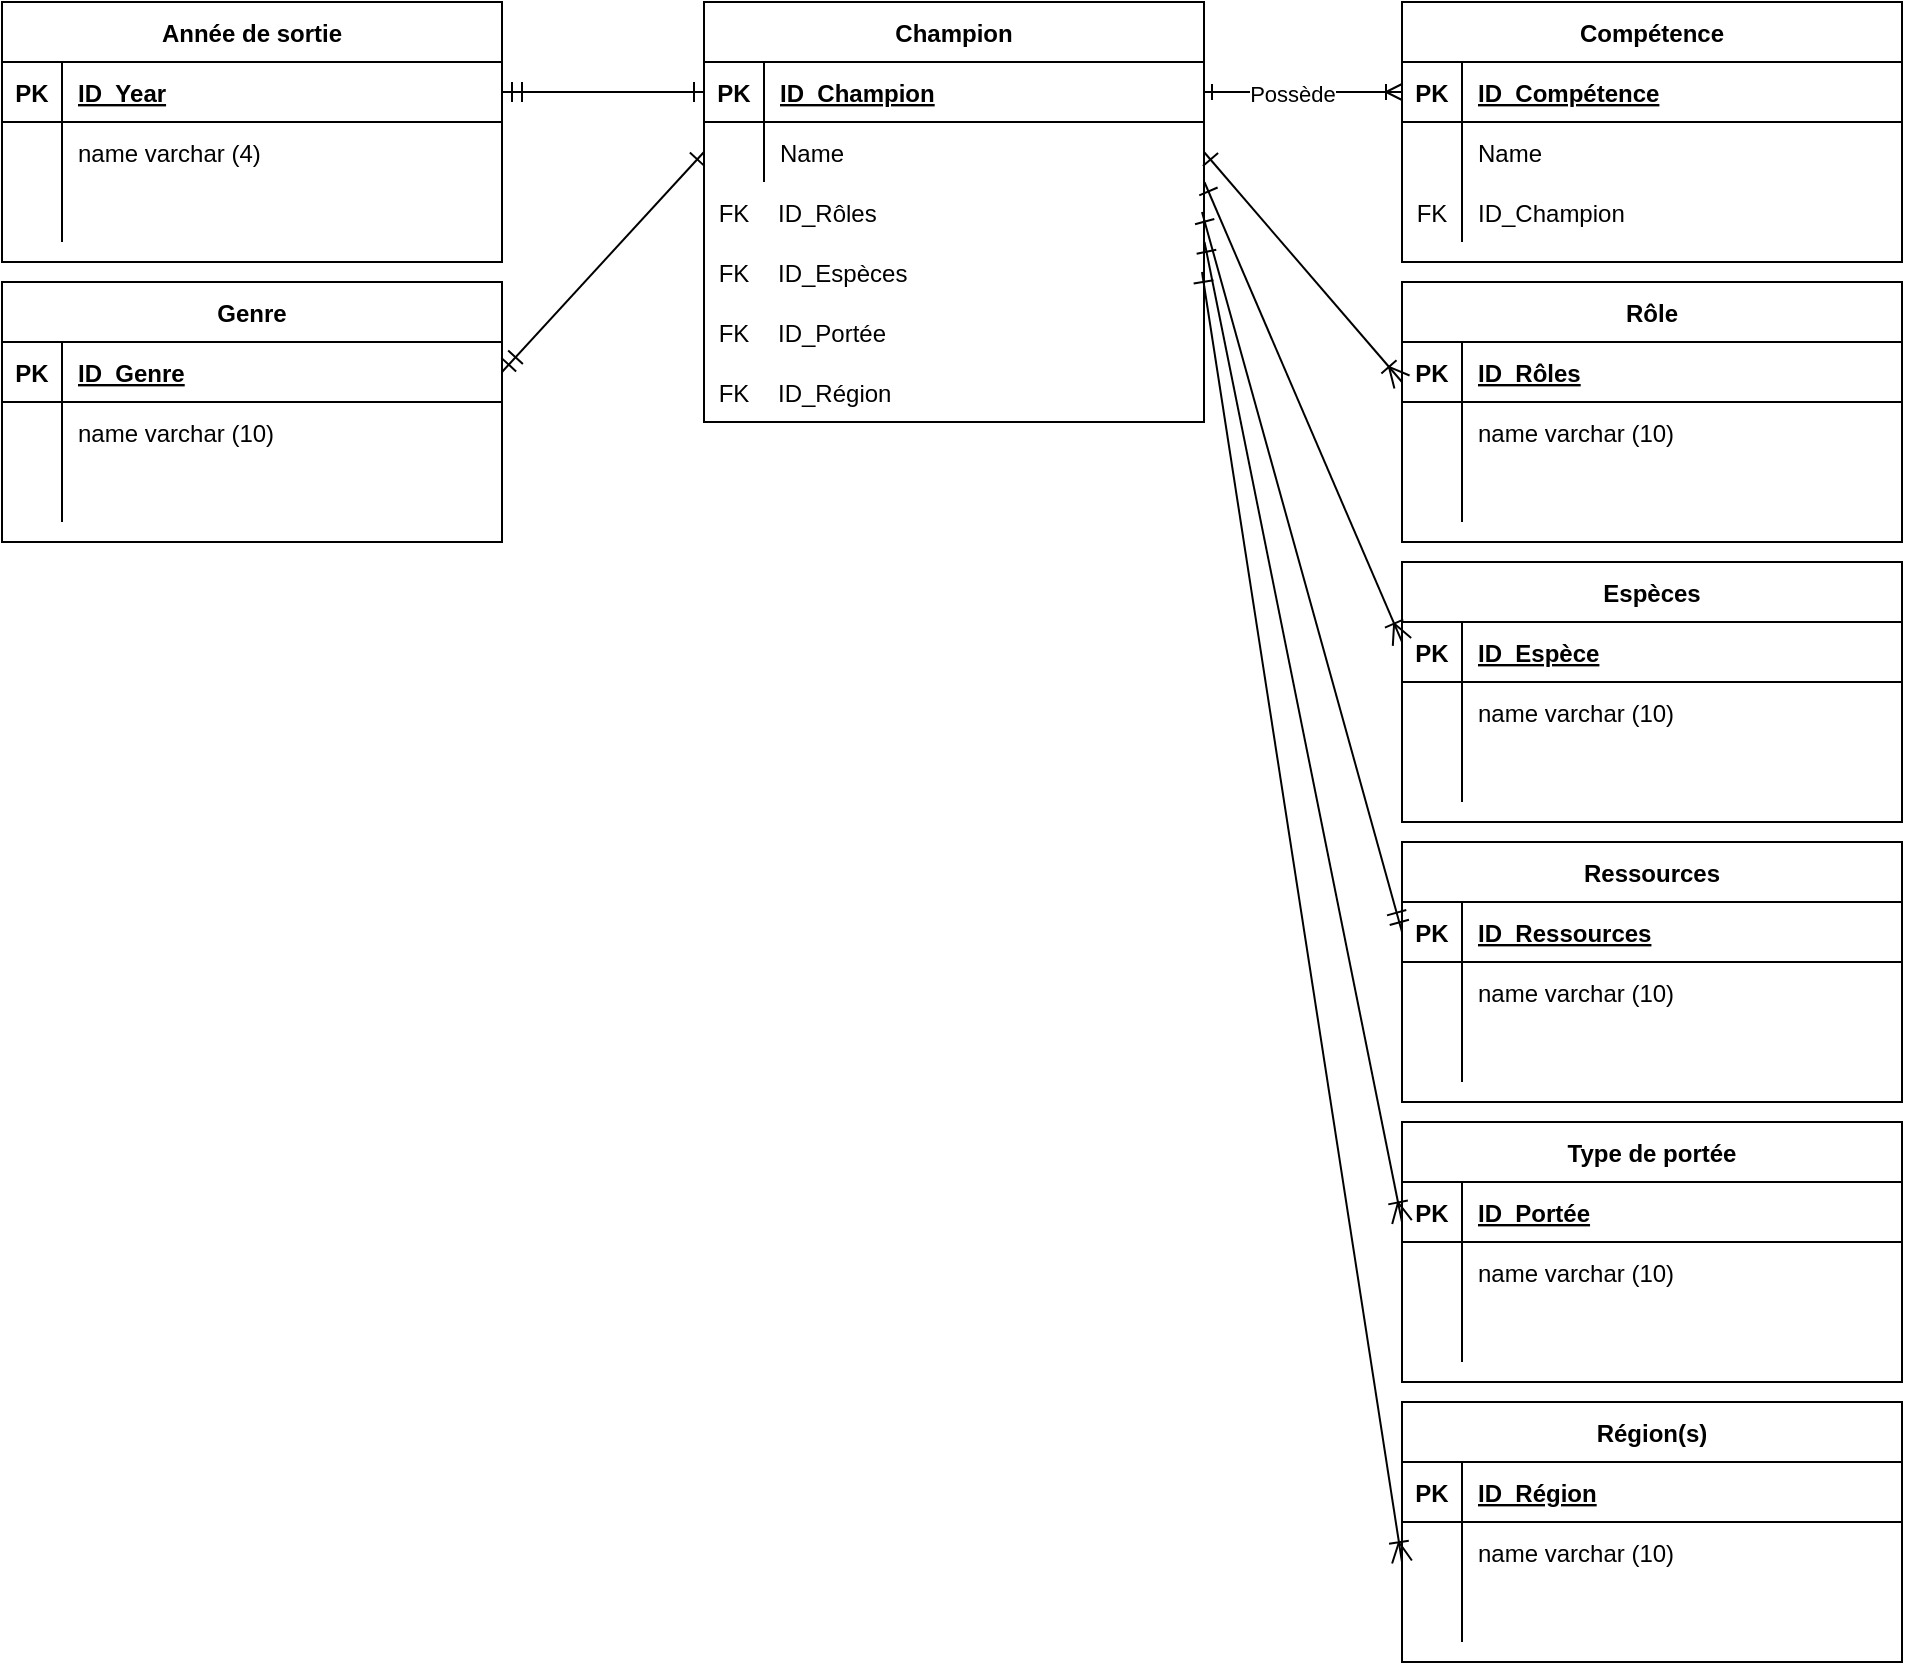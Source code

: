 <mxfile version="24.7.17">
  <diagram name="Page-1" id="CT2dktyydIP-uwtwcc-E">
    <mxGraphModel dx="571" dy="980" grid="1" gridSize="10" guides="1" tooltips="1" connect="1" arrows="1" fold="1" page="1" pageScale="1" pageWidth="1100" pageHeight="850" math="0" shadow="0">
      <root>
        <mxCell id="0" />
        <mxCell id="1" parent="0" />
        <mxCell id="nT6FazSELk355Vb0Ot4_-1" value="" style="edgeStyle=entityRelationEdgeStyle;endArrow=ERoneToMany;startArrow=ERone;endFill=0;startFill=0;entryX=0;entryY=0.5;entryDx=0;entryDy=0;" edge="1" parent="1" source="nT6FazSELk355Vb0Ot4_-24" target="nT6FazSELk355Vb0Ot4_-4">
          <mxGeometry width="100" height="100" relative="1" as="geometry">
            <mxPoint x="660" y="610" as="sourcePoint" />
            <mxPoint x="760" y="510" as="targetPoint" />
          </mxGeometry>
        </mxCell>
        <mxCell id="nT6FazSELk355Vb0Ot4_-2" value="Possède" style="edgeLabel;html=1;align=center;verticalAlign=middle;resizable=0;points=[];" vertex="1" connectable="0" parent="nT6FazSELk355Vb0Ot4_-1">
          <mxGeometry x="-0.125" y="-1" relative="1" as="geometry">
            <mxPoint as="offset" />
          </mxGeometry>
        </mxCell>
        <mxCell id="nT6FazSELk355Vb0Ot4_-3" value="Compétence" style="shape=table;startSize=30;container=1;collapsible=1;childLayout=tableLayout;fixedRows=1;rowLines=0;fontStyle=1;align=center;resizeLast=1;" vertex="1" parent="1">
          <mxGeometry x="750" y="10" width="250" height="130" as="geometry">
            <mxRectangle x="450" y="60" width="110" height="30" as="alternateBounds" />
          </mxGeometry>
        </mxCell>
        <mxCell id="nT6FazSELk355Vb0Ot4_-4" value="" style="shape=partialRectangle;collapsible=0;dropTarget=0;pointerEvents=0;fillColor=none;points=[[0,0.5],[1,0.5]];portConstraint=eastwest;top=0;left=0;right=0;bottom=1;" vertex="1" parent="nT6FazSELk355Vb0Ot4_-3">
          <mxGeometry y="30" width="250" height="30" as="geometry" />
        </mxCell>
        <mxCell id="nT6FazSELk355Vb0Ot4_-5" value="PK" style="shape=partialRectangle;overflow=hidden;connectable=0;fillColor=none;top=0;left=0;bottom=0;right=0;fontStyle=1;" vertex="1" parent="nT6FazSELk355Vb0Ot4_-4">
          <mxGeometry width="30" height="30" as="geometry">
            <mxRectangle width="30" height="30" as="alternateBounds" />
          </mxGeometry>
        </mxCell>
        <mxCell id="nT6FazSELk355Vb0Ot4_-6" value="ID_Compétence" style="shape=partialRectangle;overflow=hidden;connectable=0;fillColor=none;top=0;left=0;bottom=0;right=0;align=left;spacingLeft=6;fontStyle=5;" vertex="1" parent="nT6FazSELk355Vb0Ot4_-4">
          <mxGeometry x="30" width="220" height="30" as="geometry">
            <mxRectangle width="220" height="30" as="alternateBounds" />
          </mxGeometry>
        </mxCell>
        <mxCell id="nT6FazSELk355Vb0Ot4_-7" value="" style="shape=partialRectangle;collapsible=0;dropTarget=0;pointerEvents=0;fillColor=none;points=[[0,0.5],[1,0.5]];portConstraint=eastwest;top=0;left=0;right=0;bottom=0;" vertex="1" parent="nT6FazSELk355Vb0Ot4_-3">
          <mxGeometry y="60" width="250" height="30" as="geometry" />
        </mxCell>
        <mxCell id="nT6FazSELk355Vb0Ot4_-8" value="" style="shape=partialRectangle;overflow=hidden;connectable=0;fillColor=none;top=0;left=0;bottom=0;right=0;" vertex="1" parent="nT6FazSELk355Vb0Ot4_-7">
          <mxGeometry width="30" height="30" as="geometry">
            <mxRectangle width="30" height="30" as="alternateBounds" />
          </mxGeometry>
        </mxCell>
        <mxCell id="nT6FazSELk355Vb0Ot4_-9" value="Name" style="shape=partialRectangle;overflow=hidden;connectable=0;fillColor=none;top=0;left=0;bottom=0;right=0;align=left;spacingLeft=6;" vertex="1" parent="nT6FazSELk355Vb0Ot4_-7">
          <mxGeometry x="30" width="220" height="30" as="geometry">
            <mxRectangle width="220" height="30" as="alternateBounds" />
          </mxGeometry>
        </mxCell>
        <mxCell id="nT6FazSELk355Vb0Ot4_-10" value="" style="shape=partialRectangle;collapsible=0;dropTarget=0;pointerEvents=0;fillColor=none;points=[[0,0.5],[1,0.5]];portConstraint=eastwest;top=0;left=0;right=0;bottom=0;" vertex="1" parent="nT6FazSELk355Vb0Ot4_-3">
          <mxGeometry y="90" width="250" height="30" as="geometry" />
        </mxCell>
        <mxCell id="nT6FazSELk355Vb0Ot4_-11" value="FK" style="shape=partialRectangle;overflow=hidden;connectable=0;fillColor=none;top=0;left=0;bottom=0;right=0;" vertex="1" parent="nT6FazSELk355Vb0Ot4_-10">
          <mxGeometry width="30" height="30" as="geometry">
            <mxRectangle width="30" height="30" as="alternateBounds" />
          </mxGeometry>
        </mxCell>
        <mxCell id="nT6FazSELk355Vb0Ot4_-12" value="ID_Champion" style="shape=partialRectangle;overflow=hidden;connectable=0;fillColor=none;top=0;left=0;bottom=0;right=0;align=left;spacingLeft=6;" vertex="1" parent="nT6FazSELk355Vb0Ot4_-10">
          <mxGeometry x="30" width="220" height="30" as="geometry">
            <mxRectangle width="220" height="30" as="alternateBounds" />
          </mxGeometry>
        </mxCell>
        <mxCell id="nT6FazSELk355Vb0Ot4_-13" value="Genre" style="shape=table;startSize=30;container=1;collapsible=1;childLayout=tableLayout;fixedRows=1;rowLines=0;fontStyle=1;align=center;resizeLast=1;" vertex="1" parent="1">
          <mxGeometry x="50" y="150" width="250" height="130" as="geometry" />
        </mxCell>
        <mxCell id="nT6FazSELk355Vb0Ot4_-14" value="" style="shape=partialRectangle;collapsible=0;dropTarget=0;pointerEvents=0;fillColor=none;points=[[0,0.5],[1,0.5]];portConstraint=eastwest;top=0;left=0;right=0;bottom=1;" vertex="1" parent="nT6FazSELk355Vb0Ot4_-13">
          <mxGeometry y="30" width="250" height="30" as="geometry" />
        </mxCell>
        <mxCell id="nT6FazSELk355Vb0Ot4_-15" value="PK" style="shape=partialRectangle;overflow=hidden;connectable=0;fillColor=none;top=0;left=0;bottom=0;right=0;fontStyle=1;" vertex="1" parent="nT6FazSELk355Vb0Ot4_-14">
          <mxGeometry width="30" height="30" as="geometry">
            <mxRectangle width="30" height="30" as="alternateBounds" />
          </mxGeometry>
        </mxCell>
        <mxCell id="nT6FazSELk355Vb0Ot4_-16" value="ID_Genre" style="shape=partialRectangle;overflow=hidden;connectable=0;fillColor=none;top=0;left=0;bottom=0;right=0;align=left;spacingLeft=6;fontStyle=5;" vertex="1" parent="nT6FazSELk355Vb0Ot4_-14">
          <mxGeometry x="30" width="220" height="30" as="geometry">
            <mxRectangle width="220" height="30" as="alternateBounds" />
          </mxGeometry>
        </mxCell>
        <mxCell id="nT6FazSELk355Vb0Ot4_-17" value="" style="shape=partialRectangle;collapsible=0;dropTarget=0;pointerEvents=0;fillColor=none;points=[[0,0.5],[1,0.5]];portConstraint=eastwest;top=0;left=0;right=0;bottom=0;" vertex="1" parent="nT6FazSELk355Vb0Ot4_-13">
          <mxGeometry y="60" width="250" height="30" as="geometry" />
        </mxCell>
        <mxCell id="nT6FazSELk355Vb0Ot4_-18" value="" style="shape=partialRectangle;overflow=hidden;connectable=0;fillColor=none;top=0;left=0;bottom=0;right=0;" vertex="1" parent="nT6FazSELk355Vb0Ot4_-17">
          <mxGeometry width="30" height="30" as="geometry">
            <mxRectangle width="30" height="30" as="alternateBounds" />
          </mxGeometry>
        </mxCell>
        <mxCell id="nT6FazSELk355Vb0Ot4_-19" value="name varchar (10)" style="shape=partialRectangle;overflow=hidden;connectable=0;fillColor=none;top=0;left=0;bottom=0;right=0;align=left;spacingLeft=6;" vertex="1" parent="nT6FazSELk355Vb0Ot4_-17">
          <mxGeometry x="30" width="220" height="30" as="geometry">
            <mxRectangle width="220" height="30" as="alternateBounds" />
          </mxGeometry>
        </mxCell>
        <mxCell id="nT6FazSELk355Vb0Ot4_-20" value="" style="shape=partialRectangle;collapsible=0;dropTarget=0;pointerEvents=0;fillColor=none;points=[[0,0.5],[1,0.5]];portConstraint=eastwest;top=0;left=0;right=0;bottom=0;" vertex="1" parent="nT6FazSELk355Vb0Ot4_-13">
          <mxGeometry y="90" width="250" height="30" as="geometry" />
        </mxCell>
        <mxCell id="nT6FazSELk355Vb0Ot4_-21" value="" style="shape=partialRectangle;overflow=hidden;connectable=0;fillColor=none;top=0;left=0;bottom=0;right=0;" vertex="1" parent="nT6FazSELk355Vb0Ot4_-20">
          <mxGeometry width="30" height="30" as="geometry">
            <mxRectangle width="30" height="30" as="alternateBounds" />
          </mxGeometry>
        </mxCell>
        <mxCell id="nT6FazSELk355Vb0Ot4_-22" value="" style="shape=partialRectangle;overflow=hidden;connectable=0;fillColor=none;top=0;left=0;bottom=0;right=0;align=left;spacingLeft=6;" vertex="1" parent="nT6FazSELk355Vb0Ot4_-20">
          <mxGeometry x="30" width="220" height="30" as="geometry">
            <mxRectangle width="220" height="30" as="alternateBounds" />
          </mxGeometry>
        </mxCell>
        <mxCell id="nT6FazSELk355Vb0Ot4_-23" value="Champion" style="shape=table;startSize=30;container=1;collapsible=1;childLayout=tableLayout;fixedRows=1;rowLines=0;fontStyle=1;align=center;resizeLast=1;" vertex="1" parent="1">
          <mxGeometry x="401" y="10" width="250" height="210" as="geometry" />
        </mxCell>
        <mxCell id="nT6FazSELk355Vb0Ot4_-24" value="" style="shape=partialRectangle;collapsible=0;dropTarget=0;pointerEvents=0;fillColor=none;points=[[0,0.5],[1,0.5]];portConstraint=eastwest;top=0;left=0;right=0;bottom=1;" vertex="1" parent="nT6FazSELk355Vb0Ot4_-23">
          <mxGeometry y="30" width="250" height="30" as="geometry" />
        </mxCell>
        <mxCell id="nT6FazSELk355Vb0Ot4_-25" value="PK" style="shape=partialRectangle;overflow=hidden;connectable=0;fillColor=none;top=0;left=0;bottom=0;right=0;fontStyle=1;" vertex="1" parent="nT6FazSELk355Vb0Ot4_-24">
          <mxGeometry width="30" height="30" as="geometry">
            <mxRectangle width="30" height="30" as="alternateBounds" />
          </mxGeometry>
        </mxCell>
        <mxCell id="nT6FazSELk355Vb0Ot4_-26" value="ID_Champion" style="shape=partialRectangle;overflow=hidden;connectable=0;fillColor=none;top=0;left=0;bottom=0;right=0;align=left;spacingLeft=6;fontStyle=5;" vertex="1" parent="nT6FazSELk355Vb0Ot4_-24">
          <mxGeometry x="30" width="220" height="30" as="geometry">
            <mxRectangle width="220" height="30" as="alternateBounds" />
          </mxGeometry>
        </mxCell>
        <mxCell id="nT6FazSELk355Vb0Ot4_-27" value="" style="shape=partialRectangle;collapsible=0;dropTarget=0;pointerEvents=0;fillColor=none;points=[[0,0.5],[1,0.5]];portConstraint=eastwest;top=0;left=0;right=0;bottom=0;" vertex="1" parent="nT6FazSELk355Vb0Ot4_-23">
          <mxGeometry y="60" width="250" height="30" as="geometry" />
        </mxCell>
        <mxCell id="nT6FazSELk355Vb0Ot4_-28" value="" style="shape=partialRectangle;overflow=hidden;connectable=0;fillColor=none;top=0;left=0;bottom=0;right=0;" vertex="1" parent="nT6FazSELk355Vb0Ot4_-27">
          <mxGeometry width="30" height="30" as="geometry">
            <mxRectangle width="30" height="30" as="alternateBounds" />
          </mxGeometry>
        </mxCell>
        <mxCell id="nT6FazSELk355Vb0Ot4_-29" value="Name" style="shape=partialRectangle;overflow=hidden;connectable=0;fillColor=none;top=0;left=0;bottom=0;right=0;align=left;spacingLeft=6;" vertex="1" parent="nT6FazSELk355Vb0Ot4_-27">
          <mxGeometry x="30" width="220" height="30" as="geometry">
            <mxRectangle width="220" height="30" as="alternateBounds" />
          </mxGeometry>
        </mxCell>
        <mxCell id="nT6FazSELk355Vb0Ot4_-35" value="Rôle" style="shape=table;startSize=30;container=1;collapsible=1;childLayout=tableLayout;fixedRows=1;rowLines=0;fontStyle=1;align=center;resizeLast=1;" vertex="1" parent="1">
          <mxGeometry x="750" y="150" width="250" height="130" as="geometry" />
        </mxCell>
        <mxCell id="nT6FazSELk355Vb0Ot4_-36" value="" style="shape=partialRectangle;collapsible=0;dropTarget=0;pointerEvents=0;fillColor=none;points=[[0,0.5],[1,0.5]];portConstraint=eastwest;top=0;left=0;right=0;bottom=1;" vertex="1" parent="nT6FazSELk355Vb0Ot4_-35">
          <mxGeometry y="30" width="250" height="30" as="geometry" />
        </mxCell>
        <mxCell id="nT6FazSELk355Vb0Ot4_-37" value="PK" style="shape=partialRectangle;overflow=hidden;connectable=0;fillColor=none;top=0;left=0;bottom=0;right=0;fontStyle=1;" vertex="1" parent="nT6FazSELk355Vb0Ot4_-36">
          <mxGeometry width="30" height="30" as="geometry">
            <mxRectangle width="30" height="30" as="alternateBounds" />
          </mxGeometry>
        </mxCell>
        <mxCell id="nT6FazSELk355Vb0Ot4_-38" value="ID_Rôles" style="shape=partialRectangle;overflow=hidden;connectable=0;fillColor=none;top=0;left=0;bottom=0;right=0;align=left;spacingLeft=6;fontStyle=5;" vertex="1" parent="nT6FazSELk355Vb0Ot4_-36">
          <mxGeometry x="30" width="220" height="30" as="geometry">
            <mxRectangle width="220" height="30" as="alternateBounds" />
          </mxGeometry>
        </mxCell>
        <mxCell id="nT6FazSELk355Vb0Ot4_-39" value="" style="shape=partialRectangle;collapsible=0;dropTarget=0;pointerEvents=0;fillColor=none;points=[[0,0.5],[1,0.5]];portConstraint=eastwest;top=0;left=0;right=0;bottom=0;" vertex="1" parent="nT6FazSELk355Vb0Ot4_-35">
          <mxGeometry y="60" width="250" height="30" as="geometry" />
        </mxCell>
        <mxCell id="nT6FazSELk355Vb0Ot4_-40" value="" style="shape=partialRectangle;overflow=hidden;connectable=0;fillColor=none;top=0;left=0;bottom=0;right=0;" vertex="1" parent="nT6FazSELk355Vb0Ot4_-39">
          <mxGeometry width="30" height="30" as="geometry">
            <mxRectangle width="30" height="30" as="alternateBounds" />
          </mxGeometry>
        </mxCell>
        <mxCell id="nT6FazSELk355Vb0Ot4_-41" value="name varchar (10)" style="shape=partialRectangle;overflow=hidden;connectable=0;fillColor=none;top=0;left=0;bottom=0;right=0;align=left;spacingLeft=6;" vertex="1" parent="nT6FazSELk355Vb0Ot4_-39">
          <mxGeometry x="30" width="220" height="30" as="geometry">
            <mxRectangle width="220" height="30" as="alternateBounds" />
          </mxGeometry>
        </mxCell>
        <mxCell id="nT6FazSELk355Vb0Ot4_-42" value="" style="shape=partialRectangle;collapsible=0;dropTarget=0;pointerEvents=0;fillColor=none;points=[[0,0.5],[1,0.5]];portConstraint=eastwest;top=0;left=0;right=0;bottom=0;" vertex="1" parent="nT6FazSELk355Vb0Ot4_-35">
          <mxGeometry y="90" width="250" height="30" as="geometry" />
        </mxCell>
        <mxCell id="nT6FazSELk355Vb0Ot4_-43" value="" style="shape=partialRectangle;overflow=hidden;connectable=0;fillColor=none;top=0;left=0;bottom=0;right=0;" vertex="1" parent="nT6FazSELk355Vb0Ot4_-42">
          <mxGeometry width="30" height="30" as="geometry">
            <mxRectangle width="30" height="30" as="alternateBounds" />
          </mxGeometry>
        </mxCell>
        <mxCell id="nT6FazSELk355Vb0Ot4_-44" value="" style="shape=partialRectangle;overflow=hidden;connectable=0;fillColor=none;top=0;left=0;bottom=0;right=0;align=left;spacingLeft=6;" vertex="1" parent="nT6FazSELk355Vb0Ot4_-42">
          <mxGeometry x="30" width="220" height="30" as="geometry">
            <mxRectangle width="220" height="30" as="alternateBounds" />
          </mxGeometry>
        </mxCell>
        <mxCell id="nT6FazSELk355Vb0Ot4_-45" value="Espèces" style="shape=table;startSize=30;container=1;collapsible=1;childLayout=tableLayout;fixedRows=1;rowLines=0;fontStyle=1;align=center;resizeLast=1;" vertex="1" parent="1">
          <mxGeometry x="750" y="290" width="250" height="130" as="geometry" />
        </mxCell>
        <mxCell id="nT6FazSELk355Vb0Ot4_-46" value="" style="shape=partialRectangle;collapsible=0;dropTarget=0;pointerEvents=0;fillColor=none;points=[[0,0.5],[1,0.5]];portConstraint=eastwest;top=0;left=0;right=0;bottom=1;" vertex="1" parent="nT6FazSELk355Vb0Ot4_-45">
          <mxGeometry y="30" width="250" height="30" as="geometry" />
        </mxCell>
        <mxCell id="nT6FazSELk355Vb0Ot4_-47" value="PK" style="shape=partialRectangle;overflow=hidden;connectable=0;fillColor=none;top=0;left=0;bottom=0;right=0;fontStyle=1;" vertex="1" parent="nT6FazSELk355Vb0Ot4_-46">
          <mxGeometry width="30" height="30" as="geometry">
            <mxRectangle width="30" height="30" as="alternateBounds" />
          </mxGeometry>
        </mxCell>
        <mxCell id="nT6FazSELk355Vb0Ot4_-48" value="ID_Espèce" style="shape=partialRectangle;overflow=hidden;connectable=0;fillColor=none;top=0;left=0;bottom=0;right=0;align=left;spacingLeft=6;fontStyle=5;" vertex="1" parent="nT6FazSELk355Vb0Ot4_-46">
          <mxGeometry x="30" width="220" height="30" as="geometry">
            <mxRectangle width="220" height="30" as="alternateBounds" />
          </mxGeometry>
        </mxCell>
        <mxCell id="nT6FazSELk355Vb0Ot4_-49" value="" style="shape=partialRectangle;collapsible=0;dropTarget=0;pointerEvents=0;fillColor=none;points=[[0,0.5],[1,0.5]];portConstraint=eastwest;top=0;left=0;right=0;bottom=0;" vertex="1" parent="nT6FazSELk355Vb0Ot4_-45">
          <mxGeometry y="60" width="250" height="30" as="geometry" />
        </mxCell>
        <mxCell id="nT6FazSELk355Vb0Ot4_-50" value="" style="shape=partialRectangle;overflow=hidden;connectable=0;fillColor=none;top=0;left=0;bottom=0;right=0;" vertex="1" parent="nT6FazSELk355Vb0Ot4_-49">
          <mxGeometry width="30" height="30" as="geometry">
            <mxRectangle width="30" height="30" as="alternateBounds" />
          </mxGeometry>
        </mxCell>
        <mxCell id="nT6FazSELk355Vb0Ot4_-51" value="name varchar (10)" style="shape=partialRectangle;overflow=hidden;connectable=0;fillColor=none;top=0;left=0;bottom=0;right=0;align=left;spacingLeft=6;" vertex="1" parent="nT6FazSELk355Vb0Ot4_-49">
          <mxGeometry x="30" width="220" height="30" as="geometry">
            <mxRectangle width="220" height="30" as="alternateBounds" />
          </mxGeometry>
        </mxCell>
        <mxCell id="nT6FazSELk355Vb0Ot4_-52" value="" style="shape=partialRectangle;collapsible=0;dropTarget=0;pointerEvents=0;fillColor=none;points=[[0,0.5],[1,0.5]];portConstraint=eastwest;top=0;left=0;right=0;bottom=0;" vertex="1" parent="nT6FazSELk355Vb0Ot4_-45">
          <mxGeometry y="90" width="250" height="30" as="geometry" />
        </mxCell>
        <mxCell id="nT6FazSELk355Vb0Ot4_-53" value="" style="shape=partialRectangle;overflow=hidden;connectable=0;fillColor=none;top=0;left=0;bottom=0;right=0;" vertex="1" parent="nT6FazSELk355Vb0Ot4_-52">
          <mxGeometry width="30" height="30" as="geometry">
            <mxRectangle width="30" height="30" as="alternateBounds" />
          </mxGeometry>
        </mxCell>
        <mxCell id="nT6FazSELk355Vb0Ot4_-54" value="" style="shape=partialRectangle;overflow=hidden;connectable=0;fillColor=none;top=0;left=0;bottom=0;right=0;align=left;spacingLeft=6;" vertex="1" parent="nT6FazSELk355Vb0Ot4_-52">
          <mxGeometry x="30" width="220" height="30" as="geometry">
            <mxRectangle width="220" height="30" as="alternateBounds" />
          </mxGeometry>
        </mxCell>
        <mxCell id="nT6FazSELk355Vb0Ot4_-55" value="Ressources" style="shape=table;startSize=30;container=1;collapsible=1;childLayout=tableLayout;fixedRows=1;rowLines=0;fontStyle=1;align=center;resizeLast=1;" vertex="1" parent="1">
          <mxGeometry x="750" y="430" width="250" height="130" as="geometry" />
        </mxCell>
        <mxCell id="nT6FazSELk355Vb0Ot4_-56" value="" style="shape=partialRectangle;collapsible=0;dropTarget=0;pointerEvents=0;fillColor=none;points=[[0,0.5],[1,0.5]];portConstraint=eastwest;top=0;left=0;right=0;bottom=1;" vertex="1" parent="nT6FazSELk355Vb0Ot4_-55">
          <mxGeometry y="30" width="250" height="30" as="geometry" />
        </mxCell>
        <mxCell id="nT6FazSELk355Vb0Ot4_-57" value="PK" style="shape=partialRectangle;overflow=hidden;connectable=0;fillColor=none;top=0;left=0;bottom=0;right=0;fontStyle=1;" vertex="1" parent="nT6FazSELk355Vb0Ot4_-56">
          <mxGeometry width="30" height="30" as="geometry">
            <mxRectangle width="30" height="30" as="alternateBounds" />
          </mxGeometry>
        </mxCell>
        <mxCell id="nT6FazSELk355Vb0Ot4_-58" value="ID_Ressources" style="shape=partialRectangle;overflow=hidden;connectable=0;fillColor=none;top=0;left=0;bottom=0;right=0;align=left;spacingLeft=6;fontStyle=5;" vertex="1" parent="nT6FazSELk355Vb0Ot4_-56">
          <mxGeometry x="30" width="220" height="30" as="geometry">
            <mxRectangle width="220" height="30" as="alternateBounds" />
          </mxGeometry>
        </mxCell>
        <mxCell id="nT6FazSELk355Vb0Ot4_-59" value="" style="shape=partialRectangle;collapsible=0;dropTarget=0;pointerEvents=0;fillColor=none;points=[[0,0.5],[1,0.5]];portConstraint=eastwest;top=0;left=0;right=0;bottom=0;" vertex="1" parent="nT6FazSELk355Vb0Ot4_-55">
          <mxGeometry y="60" width="250" height="30" as="geometry" />
        </mxCell>
        <mxCell id="nT6FazSELk355Vb0Ot4_-60" value="" style="shape=partialRectangle;overflow=hidden;connectable=0;fillColor=none;top=0;left=0;bottom=0;right=0;" vertex="1" parent="nT6FazSELk355Vb0Ot4_-59">
          <mxGeometry width="30" height="30" as="geometry">
            <mxRectangle width="30" height="30" as="alternateBounds" />
          </mxGeometry>
        </mxCell>
        <mxCell id="nT6FazSELk355Vb0Ot4_-61" value="name varchar (10)" style="shape=partialRectangle;overflow=hidden;connectable=0;fillColor=none;top=0;left=0;bottom=0;right=0;align=left;spacingLeft=6;" vertex="1" parent="nT6FazSELk355Vb0Ot4_-59">
          <mxGeometry x="30" width="220" height="30" as="geometry">
            <mxRectangle width="220" height="30" as="alternateBounds" />
          </mxGeometry>
        </mxCell>
        <mxCell id="nT6FazSELk355Vb0Ot4_-62" value="" style="shape=partialRectangle;collapsible=0;dropTarget=0;pointerEvents=0;fillColor=none;points=[[0,0.5],[1,0.5]];portConstraint=eastwest;top=0;left=0;right=0;bottom=0;" vertex="1" parent="nT6FazSELk355Vb0Ot4_-55">
          <mxGeometry y="90" width="250" height="30" as="geometry" />
        </mxCell>
        <mxCell id="nT6FazSELk355Vb0Ot4_-63" value="" style="shape=partialRectangle;overflow=hidden;connectable=0;fillColor=none;top=0;left=0;bottom=0;right=0;" vertex="1" parent="nT6FazSELk355Vb0Ot4_-62">
          <mxGeometry width="30" height="30" as="geometry">
            <mxRectangle width="30" height="30" as="alternateBounds" />
          </mxGeometry>
        </mxCell>
        <mxCell id="nT6FazSELk355Vb0Ot4_-64" value="" style="shape=partialRectangle;overflow=hidden;connectable=0;fillColor=none;top=0;left=0;bottom=0;right=0;align=left;spacingLeft=6;" vertex="1" parent="nT6FazSELk355Vb0Ot4_-62">
          <mxGeometry x="30" width="220" height="30" as="geometry">
            <mxRectangle width="220" height="30" as="alternateBounds" />
          </mxGeometry>
        </mxCell>
        <mxCell id="nT6FazSELk355Vb0Ot4_-65" value="Type de portée" style="shape=table;startSize=30;container=1;collapsible=1;childLayout=tableLayout;fixedRows=1;rowLines=0;fontStyle=1;align=center;resizeLast=1;" vertex="1" parent="1">
          <mxGeometry x="750" y="570" width="250" height="130" as="geometry" />
        </mxCell>
        <mxCell id="nT6FazSELk355Vb0Ot4_-66" value="" style="shape=partialRectangle;collapsible=0;dropTarget=0;pointerEvents=0;fillColor=none;points=[[0,0.5],[1,0.5]];portConstraint=eastwest;top=0;left=0;right=0;bottom=1;" vertex="1" parent="nT6FazSELk355Vb0Ot4_-65">
          <mxGeometry y="30" width="250" height="30" as="geometry" />
        </mxCell>
        <mxCell id="nT6FazSELk355Vb0Ot4_-67" value="PK" style="shape=partialRectangle;overflow=hidden;connectable=0;fillColor=none;top=0;left=0;bottom=0;right=0;fontStyle=1;" vertex="1" parent="nT6FazSELk355Vb0Ot4_-66">
          <mxGeometry width="30" height="30" as="geometry">
            <mxRectangle width="30" height="30" as="alternateBounds" />
          </mxGeometry>
        </mxCell>
        <mxCell id="nT6FazSELk355Vb0Ot4_-68" value="ID_Portée" style="shape=partialRectangle;overflow=hidden;connectable=0;fillColor=none;top=0;left=0;bottom=0;right=0;align=left;spacingLeft=6;fontStyle=5;" vertex="1" parent="nT6FazSELk355Vb0Ot4_-66">
          <mxGeometry x="30" width="220" height="30" as="geometry">
            <mxRectangle width="220" height="30" as="alternateBounds" />
          </mxGeometry>
        </mxCell>
        <mxCell id="nT6FazSELk355Vb0Ot4_-69" value="" style="shape=partialRectangle;collapsible=0;dropTarget=0;pointerEvents=0;fillColor=none;points=[[0,0.5],[1,0.5]];portConstraint=eastwest;top=0;left=0;right=0;bottom=0;" vertex="1" parent="nT6FazSELk355Vb0Ot4_-65">
          <mxGeometry y="60" width="250" height="30" as="geometry" />
        </mxCell>
        <mxCell id="nT6FazSELk355Vb0Ot4_-70" value="" style="shape=partialRectangle;overflow=hidden;connectable=0;fillColor=none;top=0;left=0;bottom=0;right=0;" vertex="1" parent="nT6FazSELk355Vb0Ot4_-69">
          <mxGeometry width="30" height="30" as="geometry">
            <mxRectangle width="30" height="30" as="alternateBounds" />
          </mxGeometry>
        </mxCell>
        <mxCell id="nT6FazSELk355Vb0Ot4_-71" value="name varchar (10)" style="shape=partialRectangle;overflow=hidden;connectable=0;fillColor=none;top=0;left=0;bottom=0;right=0;align=left;spacingLeft=6;" vertex="1" parent="nT6FazSELk355Vb0Ot4_-69">
          <mxGeometry x="30" width="220" height="30" as="geometry">
            <mxRectangle width="220" height="30" as="alternateBounds" />
          </mxGeometry>
        </mxCell>
        <mxCell id="nT6FazSELk355Vb0Ot4_-72" value="" style="shape=partialRectangle;collapsible=0;dropTarget=0;pointerEvents=0;fillColor=none;points=[[0,0.5],[1,0.5]];portConstraint=eastwest;top=0;left=0;right=0;bottom=0;" vertex="1" parent="nT6FazSELk355Vb0Ot4_-65">
          <mxGeometry y="90" width="250" height="30" as="geometry" />
        </mxCell>
        <mxCell id="nT6FazSELk355Vb0Ot4_-73" value="" style="shape=partialRectangle;overflow=hidden;connectable=0;fillColor=none;top=0;left=0;bottom=0;right=0;" vertex="1" parent="nT6FazSELk355Vb0Ot4_-72">
          <mxGeometry width="30" height="30" as="geometry">
            <mxRectangle width="30" height="30" as="alternateBounds" />
          </mxGeometry>
        </mxCell>
        <mxCell id="nT6FazSELk355Vb0Ot4_-74" value="" style="shape=partialRectangle;overflow=hidden;connectable=0;fillColor=none;top=0;left=0;bottom=0;right=0;align=left;spacingLeft=6;" vertex="1" parent="nT6FazSELk355Vb0Ot4_-72">
          <mxGeometry x="30" width="220" height="30" as="geometry">
            <mxRectangle width="220" height="30" as="alternateBounds" />
          </mxGeometry>
        </mxCell>
        <mxCell id="nT6FazSELk355Vb0Ot4_-75" value="Région(s)" style="shape=table;startSize=30;container=1;collapsible=1;childLayout=tableLayout;fixedRows=1;rowLines=0;fontStyle=1;align=center;resizeLast=1;" vertex="1" parent="1">
          <mxGeometry x="750" y="710" width="250" height="130" as="geometry" />
        </mxCell>
        <mxCell id="nT6FazSELk355Vb0Ot4_-76" value="" style="shape=partialRectangle;collapsible=0;dropTarget=0;pointerEvents=0;fillColor=none;points=[[0,0.5],[1,0.5]];portConstraint=eastwest;top=0;left=0;right=0;bottom=1;" vertex="1" parent="nT6FazSELk355Vb0Ot4_-75">
          <mxGeometry y="30" width="250" height="30" as="geometry" />
        </mxCell>
        <mxCell id="nT6FazSELk355Vb0Ot4_-77" value="PK" style="shape=partialRectangle;overflow=hidden;connectable=0;fillColor=none;top=0;left=0;bottom=0;right=0;fontStyle=1;" vertex="1" parent="nT6FazSELk355Vb0Ot4_-76">
          <mxGeometry width="30" height="30" as="geometry">
            <mxRectangle width="30" height="30" as="alternateBounds" />
          </mxGeometry>
        </mxCell>
        <mxCell id="nT6FazSELk355Vb0Ot4_-78" value="ID_Région" style="shape=partialRectangle;overflow=hidden;connectable=0;fillColor=none;top=0;left=0;bottom=0;right=0;align=left;spacingLeft=6;fontStyle=5;" vertex="1" parent="nT6FazSELk355Vb0Ot4_-76">
          <mxGeometry x="30" width="220" height="30" as="geometry">
            <mxRectangle width="220" height="30" as="alternateBounds" />
          </mxGeometry>
        </mxCell>
        <mxCell id="nT6FazSELk355Vb0Ot4_-79" value="" style="shape=partialRectangle;collapsible=0;dropTarget=0;pointerEvents=0;fillColor=none;points=[[0,0.5],[1,0.5]];portConstraint=eastwest;top=0;left=0;right=0;bottom=0;" vertex="1" parent="nT6FazSELk355Vb0Ot4_-75">
          <mxGeometry y="60" width="250" height="30" as="geometry" />
        </mxCell>
        <mxCell id="nT6FazSELk355Vb0Ot4_-80" value="" style="shape=partialRectangle;overflow=hidden;connectable=0;fillColor=none;top=0;left=0;bottom=0;right=0;" vertex="1" parent="nT6FazSELk355Vb0Ot4_-79">
          <mxGeometry width="30" height="30" as="geometry">
            <mxRectangle width="30" height="30" as="alternateBounds" />
          </mxGeometry>
        </mxCell>
        <mxCell id="nT6FazSELk355Vb0Ot4_-81" value="name varchar (10)" style="shape=partialRectangle;overflow=hidden;connectable=0;fillColor=none;top=0;left=0;bottom=0;right=0;align=left;spacingLeft=6;" vertex="1" parent="nT6FazSELk355Vb0Ot4_-79">
          <mxGeometry x="30" width="220" height="30" as="geometry">
            <mxRectangle width="220" height="30" as="alternateBounds" />
          </mxGeometry>
        </mxCell>
        <mxCell id="nT6FazSELk355Vb0Ot4_-82" value="" style="shape=partialRectangle;collapsible=0;dropTarget=0;pointerEvents=0;fillColor=none;points=[[0,0.5],[1,0.5]];portConstraint=eastwest;top=0;left=0;right=0;bottom=0;" vertex="1" parent="nT6FazSELk355Vb0Ot4_-75">
          <mxGeometry y="90" width="250" height="30" as="geometry" />
        </mxCell>
        <mxCell id="nT6FazSELk355Vb0Ot4_-83" value="" style="shape=partialRectangle;overflow=hidden;connectable=0;fillColor=none;top=0;left=0;bottom=0;right=0;" vertex="1" parent="nT6FazSELk355Vb0Ot4_-82">
          <mxGeometry width="30" height="30" as="geometry">
            <mxRectangle width="30" height="30" as="alternateBounds" />
          </mxGeometry>
        </mxCell>
        <mxCell id="nT6FazSELk355Vb0Ot4_-84" value="" style="shape=partialRectangle;overflow=hidden;connectable=0;fillColor=none;top=0;left=0;bottom=0;right=0;align=left;spacingLeft=6;" vertex="1" parent="nT6FazSELk355Vb0Ot4_-82">
          <mxGeometry x="30" width="220" height="30" as="geometry">
            <mxRectangle width="220" height="30" as="alternateBounds" />
          </mxGeometry>
        </mxCell>
        <mxCell id="nT6FazSELk355Vb0Ot4_-85" value="Année de sortie" style="shape=table;startSize=30;container=1;collapsible=1;childLayout=tableLayout;fixedRows=1;rowLines=0;fontStyle=1;align=center;resizeLast=1;" vertex="1" parent="1">
          <mxGeometry x="50" y="10" width="250" height="130" as="geometry" />
        </mxCell>
        <mxCell id="nT6FazSELk355Vb0Ot4_-86" value="" style="shape=partialRectangle;collapsible=0;dropTarget=0;pointerEvents=0;fillColor=none;points=[[0,0.5],[1,0.5]];portConstraint=eastwest;top=0;left=0;right=0;bottom=1;" vertex="1" parent="nT6FazSELk355Vb0Ot4_-85">
          <mxGeometry y="30" width="250" height="30" as="geometry" />
        </mxCell>
        <mxCell id="nT6FazSELk355Vb0Ot4_-87" value="PK" style="shape=partialRectangle;overflow=hidden;connectable=0;fillColor=none;top=0;left=0;bottom=0;right=0;fontStyle=1;" vertex="1" parent="nT6FazSELk355Vb0Ot4_-86">
          <mxGeometry width="30" height="30" as="geometry">
            <mxRectangle width="30" height="30" as="alternateBounds" />
          </mxGeometry>
        </mxCell>
        <mxCell id="nT6FazSELk355Vb0Ot4_-88" value="ID_Year" style="shape=partialRectangle;overflow=hidden;connectable=0;fillColor=none;top=0;left=0;bottom=0;right=0;align=left;spacingLeft=6;fontStyle=5;" vertex="1" parent="nT6FazSELk355Vb0Ot4_-86">
          <mxGeometry x="30" width="220" height="30" as="geometry">
            <mxRectangle width="220" height="30" as="alternateBounds" />
          </mxGeometry>
        </mxCell>
        <mxCell id="nT6FazSELk355Vb0Ot4_-89" value="" style="shape=partialRectangle;collapsible=0;dropTarget=0;pointerEvents=0;fillColor=none;points=[[0,0.5],[1,0.5]];portConstraint=eastwest;top=0;left=0;right=0;bottom=0;" vertex="1" parent="nT6FazSELk355Vb0Ot4_-85">
          <mxGeometry y="60" width="250" height="30" as="geometry" />
        </mxCell>
        <mxCell id="nT6FazSELk355Vb0Ot4_-90" value="" style="shape=partialRectangle;overflow=hidden;connectable=0;fillColor=none;top=0;left=0;bottom=0;right=0;" vertex="1" parent="nT6FazSELk355Vb0Ot4_-89">
          <mxGeometry width="30" height="30" as="geometry">
            <mxRectangle width="30" height="30" as="alternateBounds" />
          </mxGeometry>
        </mxCell>
        <mxCell id="nT6FazSELk355Vb0Ot4_-91" value="name varchar (4)" style="shape=partialRectangle;overflow=hidden;connectable=0;fillColor=none;top=0;left=0;bottom=0;right=0;align=left;spacingLeft=6;" vertex="1" parent="nT6FazSELk355Vb0Ot4_-89">
          <mxGeometry x="30" width="220" height="30" as="geometry">
            <mxRectangle width="220" height="30" as="alternateBounds" />
          </mxGeometry>
        </mxCell>
        <mxCell id="nT6FazSELk355Vb0Ot4_-92" value="" style="shape=partialRectangle;collapsible=0;dropTarget=0;pointerEvents=0;fillColor=none;points=[[0,0.5],[1,0.5]];portConstraint=eastwest;top=0;left=0;right=0;bottom=0;" vertex="1" parent="nT6FazSELk355Vb0Ot4_-85">
          <mxGeometry y="90" width="250" height="30" as="geometry" />
        </mxCell>
        <mxCell id="nT6FazSELk355Vb0Ot4_-93" value="" style="shape=partialRectangle;overflow=hidden;connectable=0;fillColor=none;top=0;left=0;bottom=0;right=0;" vertex="1" parent="nT6FazSELk355Vb0Ot4_-92">
          <mxGeometry width="30" height="30" as="geometry">
            <mxRectangle width="30" height="30" as="alternateBounds" />
          </mxGeometry>
        </mxCell>
        <mxCell id="nT6FazSELk355Vb0Ot4_-94" value="" style="shape=partialRectangle;overflow=hidden;connectable=0;fillColor=none;top=0;left=0;bottom=0;right=0;align=left;spacingLeft=6;" vertex="1" parent="nT6FazSELk355Vb0Ot4_-92">
          <mxGeometry x="30" width="220" height="30" as="geometry">
            <mxRectangle width="220" height="30" as="alternateBounds" />
          </mxGeometry>
        </mxCell>
        <mxCell id="nT6FazSELk355Vb0Ot4_-95" value="" style="endArrow=ERoneToMany;html=1;rounded=0;fontSize=12;startSize=8;endSize=8;curved=1;exitX=1;exitY=0.5;exitDx=0;exitDy=0;entryX=0;entryY=0.667;entryDx=0;entryDy=0;entryPerimeter=0;endFill=0;startArrow=ERone;startFill=0;" edge="1" parent="1" source="nT6FazSELk355Vb0Ot4_-27" target="nT6FazSELk355Vb0Ot4_-36">
          <mxGeometry width="50" height="50" relative="1" as="geometry">
            <mxPoint x="670" y="190" as="sourcePoint" />
            <mxPoint x="740" y="240" as="targetPoint" />
          </mxGeometry>
        </mxCell>
        <mxCell id="nT6FazSELk355Vb0Ot4_-96" value="" style="endArrow=ERoneToMany;html=1;rounded=0;fontSize=12;startSize=8;endSize=8;curved=1;exitX=1.001;exitY=1.004;exitDx=0;exitDy=0;entryX=0;entryY=0.333;entryDx=0;entryDy=0;entryPerimeter=0;exitPerimeter=0;startArrow=ERone;startFill=0;endFill=0;" edge="1" parent="1" source="nT6FazSELk355Vb0Ot4_-27" target="nT6FazSELk355Vb0Ot4_-46">
          <mxGeometry width="50" height="50" relative="1" as="geometry">
            <mxPoint x="700" y="95" as="sourcePoint" />
            <mxPoint x="780" y="350" as="targetPoint" />
          </mxGeometry>
        </mxCell>
        <mxCell id="nT6FazSELk355Vb0Ot4_-97" value="" style="endArrow=ERmandOne;html=1;rounded=0;fontSize=12;startSize=8;endSize=8;curved=1;exitX=0;exitY=0.5;exitDx=0;exitDy=0;entryX=1;entryY=0.5;entryDx=0;entryDy=0;endFill=0;startArrow=ERone;startFill=0;" edge="1" parent="1" source="nT6FazSELk355Vb0Ot4_-24" target="nT6FazSELk355Vb0Ot4_-86">
          <mxGeometry width="50" height="50" relative="1" as="geometry">
            <mxPoint x="590" y="110" as="sourcePoint" />
            <mxPoint x="700" y="140" as="targetPoint" />
          </mxGeometry>
        </mxCell>
        <mxCell id="nT6FazSELk355Vb0Ot4_-98" value="" style="endArrow=ERmandOne;html=1;rounded=0;fontSize=12;startSize=8;endSize=8;curved=1;exitX=1;exitY=0.5;exitDx=0;exitDy=0;entryX=0;entryY=0.5;entryDx=0;entryDy=0;startArrow=ERone;startFill=0;endFill=0;" edge="1" parent="1" source="nT6FazSELk355Vb0Ot4_-103" target="nT6FazSELk355Vb0Ot4_-56">
          <mxGeometry width="50" height="50" relative="1" as="geometry">
            <mxPoint x="650" y="120" as="sourcePoint" />
            <mxPoint x="769" y="520" as="targetPoint" />
          </mxGeometry>
        </mxCell>
        <mxCell id="nT6FazSELk355Vb0Ot4_-99" value="" style="endArrow=ERoneToMany;html=1;rounded=0;fontSize=12;startSize=8;endSize=8;curved=1;entryX=0;entryY=0.667;entryDx=0;entryDy=0;entryPerimeter=0;startArrow=ERone;startFill=0;endFill=0;exitX=1.005;exitY=0;exitDx=0;exitDy=0;exitPerimeter=0;" edge="1" parent="1" source="nT6FazSELk355Vb0Ot4_-106" target="nT6FazSELk355Vb0Ot4_-66">
          <mxGeometry width="50" height="50" relative="1" as="geometry">
            <mxPoint x="660" y="250" as="sourcePoint" />
            <mxPoint x="710" y="690" as="targetPoint" />
          </mxGeometry>
        </mxCell>
        <mxCell id="nT6FazSELk355Vb0Ot4_-100" value="" style="endArrow=ERoneToMany;html=1;rounded=0;fontSize=12;startSize=8;endSize=8;curved=1;startArrow=ERone;startFill=0;endFill=0;entryX=0;entryY=0.667;entryDx=0;entryDy=0;entryPerimeter=0;exitX=1;exitY=0.5;exitDx=0;exitDy=0;" edge="1" parent="1" source="nT6FazSELk355Vb0Ot4_-106" target="nT6FazSELk355Vb0Ot4_-79">
          <mxGeometry width="50" height="50" relative="1" as="geometry">
            <mxPoint x="480" y="280" as="sourcePoint" />
            <mxPoint x="730" y="750" as="targetPoint" />
          </mxGeometry>
        </mxCell>
        <mxCell id="nT6FazSELk355Vb0Ot4_-101" value="FK" style="shape=partialRectangle;overflow=hidden;connectable=0;fillColor=none;top=0;left=0;bottom=0;right=0;" vertex="1" parent="1">
          <mxGeometry x="401" y="100" width="30" height="30" as="geometry">
            <mxRectangle width="30" height="30" as="alternateBounds" />
          </mxGeometry>
        </mxCell>
        <mxCell id="nT6FazSELk355Vb0Ot4_-102" value="FK" style="shape=partialRectangle;overflow=hidden;connectable=0;fillColor=none;top=0;left=0;bottom=0;right=0;" vertex="1" parent="1">
          <mxGeometry x="401" y="130" width="30" height="30" as="geometry">
            <mxRectangle width="30" height="30" as="alternateBounds" />
          </mxGeometry>
        </mxCell>
        <mxCell id="nT6FazSELk355Vb0Ot4_-103" value="" style="shape=partialRectangle;collapsible=0;dropTarget=0;pointerEvents=0;fillColor=none;points=[[0,0.5],[1,0.5]];portConstraint=eastwest;top=0;left=0;right=0;bottom=0;" vertex="1" parent="1">
          <mxGeometry x="400" y="100" width="250" height="30" as="geometry" />
        </mxCell>
        <mxCell id="nT6FazSELk355Vb0Ot4_-104" value="" style="shape=partialRectangle;overflow=hidden;connectable=0;fillColor=none;top=0;left=0;bottom=0;right=0;" vertex="1" parent="nT6FazSELk355Vb0Ot4_-103">
          <mxGeometry width="30" height="30" as="geometry">
            <mxRectangle width="30" height="30" as="alternateBounds" />
          </mxGeometry>
        </mxCell>
        <mxCell id="nT6FazSELk355Vb0Ot4_-105" value="ID_Rôles" style="shape=partialRectangle;overflow=hidden;connectable=0;fillColor=none;top=0;left=0;bottom=0;right=0;align=left;spacingLeft=6;" vertex="1" parent="nT6FazSELk355Vb0Ot4_-103">
          <mxGeometry x="30" width="220" height="30" as="geometry">
            <mxRectangle width="220" height="30" as="alternateBounds" />
          </mxGeometry>
        </mxCell>
        <mxCell id="nT6FazSELk355Vb0Ot4_-106" value="" style="shape=partialRectangle;collapsible=0;dropTarget=0;pointerEvents=0;fillColor=none;points=[[0,0.5],[1,0.5]];portConstraint=eastwest;top=0;left=0;right=0;bottom=0;" vertex="1" parent="1">
          <mxGeometry x="400" y="130" width="250" height="30" as="geometry" />
        </mxCell>
        <mxCell id="nT6FazSELk355Vb0Ot4_-107" value="" style="shape=partialRectangle;overflow=hidden;connectable=0;fillColor=none;top=0;left=0;bottom=0;right=0;" vertex="1" parent="nT6FazSELk355Vb0Ot4_-106">
          <mxGeometry width="30" height="30" as="geometry">
            <mxRectangle width="30" height="30" as="alternateBounds" />
          </mxGeometry>
        </mxCell>
        <mxCell id="nT6FazSELk355Vb0Ot4_-108" value="ID_Espèces" style="shape=partialRectangle;overflow=hidden;connectable=0;fillColor=none;top=0;left=0;bottom=0;right=0;align=left;spacingLeft=6;" vertex="1" parent="nT6FazSELk355Vb0Ot4_-106">
          <mxGeometry x="30" width="220" height="30" as="geometry">
            <mxRectangle width="220" height="30" as="alternateBounds" />
          </mxGeometry>
        </mxCell>
        <mxCell id="nT6FazSELk355Vb0Ot4_-109" value="" style="shape=partialRectangle;collapsible=0;dropTarget=0;pointerEvents=0;fillColor=none;points=[[0,0.5],[1,0.5]];portConstraint=eastwest;top=0;left=0;right=0;bottom=0;" vertex="1" parent="1">
          <mxGeometry x="400" y="160" width="250" height="30" as="geometry" />
        </mxCell>
        <mxCell id="nT6FazSELk355Vb0Ot4_-110" value="" style="shape=partialRectangle;overflow=hidden;connectable=0;fillColor=none;top=0;left=0;bottom=0;right=0;" vertex="1" parent="nT6FazSELk355Vb0Ot4_-109">
          <mxGeometry width="30" height="30" as="geometry">
            <mxRectangle width="30" height="30" as="alternateBounds" />
          </mxGeometry>
        </mxCell>
        <mxCell id="nT6FazSELk355Vb0Ot4_-111" value="ID_Portée" style="shape=partialRectangle;overflow=hidden;connectable=0;fillColor=none;top=0;left=0;bottom=0;right=0;align=left;spacingLeft=6;" vertex="1" parent="nT6FazSELk355Vb0Ot4_-109">
          <mxGeometry x="30" width="220" height="30" as="geometry">
            <mxRectangle width="220" height="30" as="alternateBounds" />
          </mxGeometry>
        </mxCell>
        <mxCell id="nT6FazSELk355Vb0Ot4_-112" value="FK" style="shape=partialRectangle;overflow=hidden;connectable=0;fillColor=none;top=0;left=0;bottom=0;right=0;" vertex="1" parent="1">
          <mxGeometry x="401" y="160" width="30" height="30" as="geometry">
            <mxRectangle width="30" height="30" as="alternateBounds" />
          </mxGeometry>
        </mxCell>
        <mxCell id="nT6FazSELk355Vb0Ot4_-113" value="FK" style="shape=partialRectangle;overflow=hidden;connectable=0;fillColor=none;top=0;left=0;bottom=0;right=0;" vertex="1" parent="1">
          <mxGeometry x="401" y="190" width="30" height="30" as="geometry">
            <mxRectangle width="30" height="30" as="alternateBounds" />
          </mxGeometry>
        </mxCell>
        <mxCell id="nT6FazSELk355Vb0Ot4_-114" value="" style="shape=partialRectangle;collapsible=0;dropTarget=0;pointerEvents=0;fillColor=none;points=[[0,0.5],[1,0.5]];portConstraint=eastwest;top=0;left=0;right=0;bottom=0;" vertex="1" parent="1">
          <mxGeometry x="400" y="190" width="250" height="30" as="geometry" />
        </mxCell>
        <mxCell id="nT6FazSELk355Vb0Ot4_-115" value="" style="shape=partialRectangle;overflow=hidden;connectable=0;fillColor=none;top=0;left=0;bottom=0;right=0;" vertex="1" parent="nT6FazSELk355Vb0Ot4_-114">
          <mxGeometry width="30" height="30" as="geometry">
            <mxRectangle width="30" height="30" as="alternateBounds" />
          </mxGeometry>
        </mxCell>
        <mxCell id="nT6FazSELk355Vb0Ot4_-116" value="ID_Région" style="shape=partialRectangle;overflow=hidden;connectable=0;fillColor=none;top=0;left=0;bottom=0;right=0;align=left;spacingLeft=6;" vertex="1" parent="nT6FazSELk355Vb0Ot4_-114">
          <mxGeometry x="30" width="220" height="30" as="geometry">
            <mxRectangle width="220" height="30" as="alternateBounds" />
          </mxGeometry>
        </mxCell>
        <mxCell id="nT6FazSELk355Vb0Ot4_-118" value="" style="endArrow=ERmandOne;html=1;rounded=0;fontSize=12;startSize=8;endSize=8;curved=1;entryX=1;entryY=0.5;entryDx=0;entryDy=0;exitX=0;exitY=0.5;exitDx=0;exitDy=0;startArrow=ERone;startFill=0;endFill=0;" edge="1" parent="1" source="nT6FazSELk355Vb0Ot4_-27" target="nT6FazSELk355Vb0Ot4_-14">
          <mxGeometry width="50" height="50" relative="1" as="geometry">
            <mxPoint x="360" y="250" as="sourcePoint" />
            <mxPoint x="410" y="200" as="targetPoint" />
          </mxGeometry>
        </mxCell>
      </root>
    </mxGraphModel>
  </diagram>
</mxfile>
